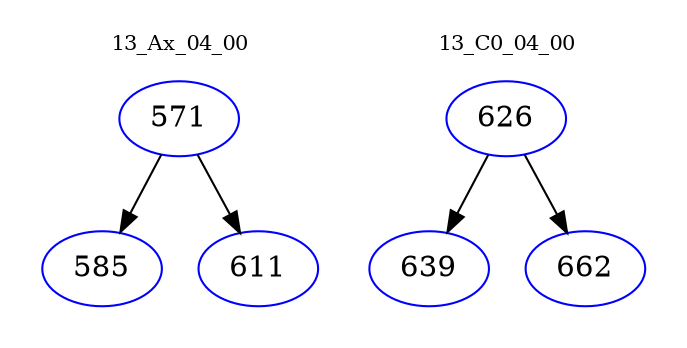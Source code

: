 digraph{
subgraph cluster_0 {
color = white
label = "13_Ax_04_00";
fontsize=10;
T0_571 [label="571", color="blue"]
T0_571 -> T0_585 [color="black"]
T0_585 [label="585", color="blue"]
T0_571 -> T0_611 [color="black"]
T0_611 [label="611", color="blue"]
}
subgraph cluster_1 {
color = white
label = "13_C0_04_00";
fontsize=10;
T1_626 [label="626", color="blue"]
T1_626 -> T1_639 [color="black"]
T1_639 [label="639", color="blue"]
T1_626 -> T1_662 [color="black"]
T1_662 [label="662", color="blue"]
}
}
